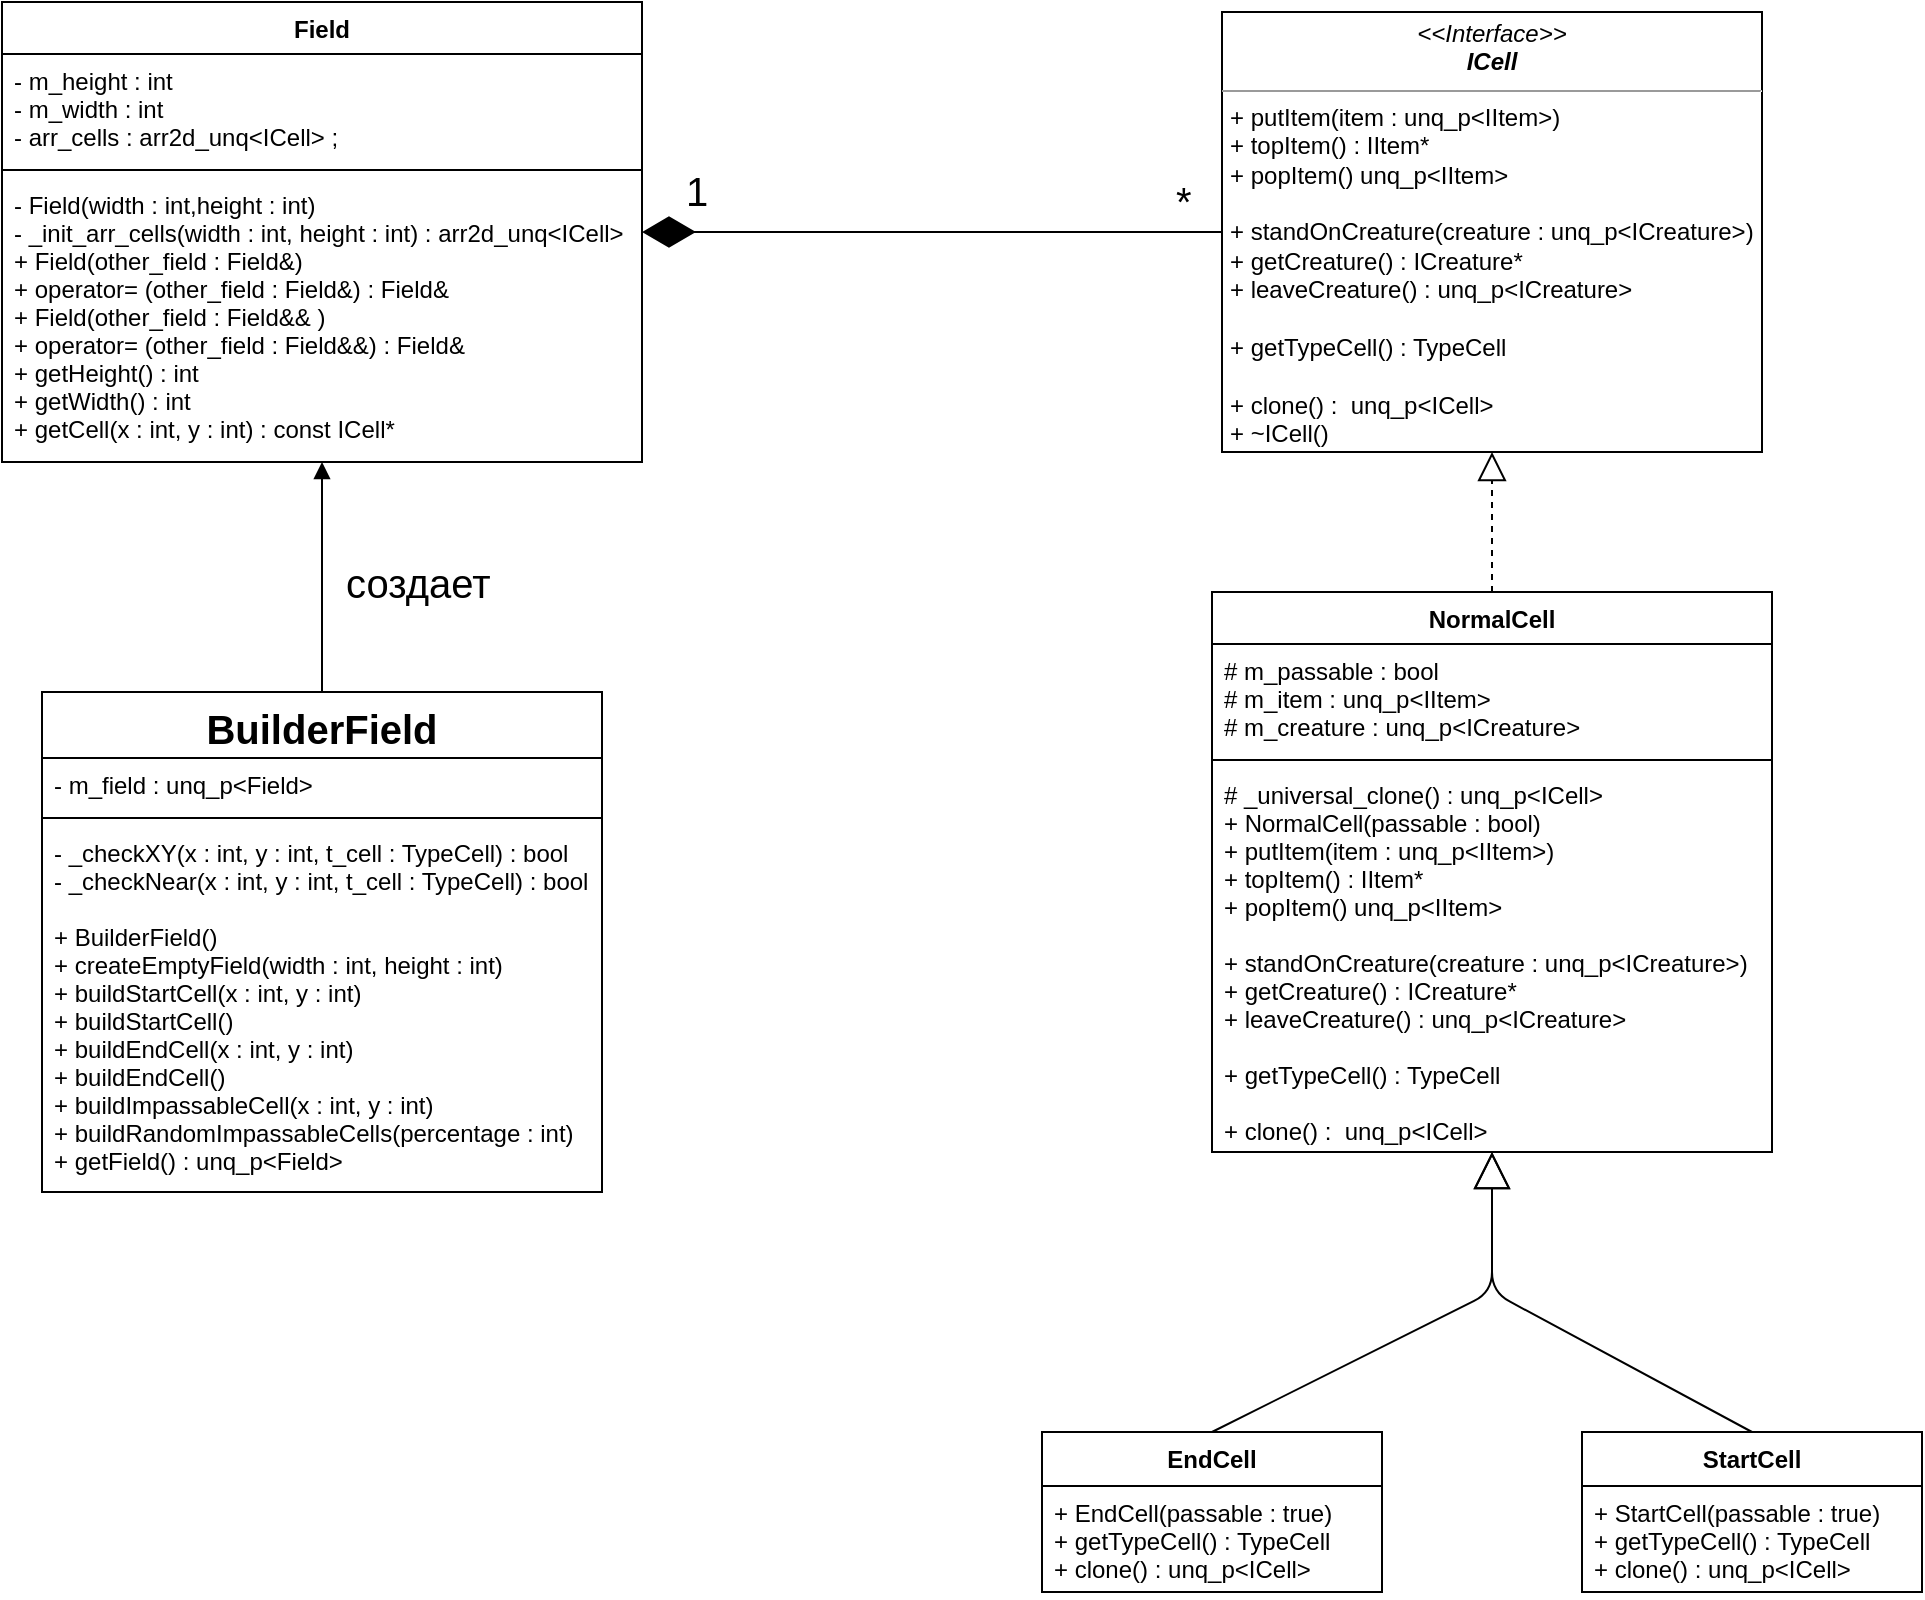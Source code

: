 <mxfile version="12.1.3" pages="1"><diagram id="6NzZA9vxbP3AMBp95HbO" name="Page-1"><mxGraphModel dx="1932" dy="854" grid="1" gridSize="10" guides="1" tooltips="1" connect="1" arrows="1" fold="1" page="1" pageScale="1" pageWidth="1600" pageHeight="1200" math="0" shadow="0"><root><mxCell id="0"/><mxCell id="1" parent="0"/><mxCell id="Gnr9dLTJw1Pz3nmwEyfN-3" value="Field" style="swimlane;fontStyle=1;align=center;verticalAlign=top;childLayout=stackLayout;horizontal=1;startSize=26;horizontalStack=0;resizeParent=1;resizeParentMax=0;resizeLast=0;collapsible=1;marginBottom=0;" vertex="1" parent="1"><mxGeometry x="550" y="315" width="320" height="230" as="geometry"/></mxCell><mxCell id="Gnr9dLTJw1Pz3nmwEyfN-4" value="- m_height : int&#10;- m_width : int &#10;- arr_cells : arr2d_unq&lt;ICell&gt; ;" style="text;strokeColor=none;fillColor=none;align=left;verticalAlign=top;spacingLeft=4;spacingRight=4;overflow=hidden;rotatable=0;points=[[0,0.5],[1,0.5]];portConstraint=eastwest;" vertex="1" parent="Gnr9dLTJw1Pz3nmwEyfN-3"><mxGeometry y="26" width="320" height="54" as="geometry"/></mxCell><mxCell id="Gnr9dLTJw1Pz3nmwEyfN-5" value="" style="line;strokeWidth=1;fillColor=none;align=left;verticalAlign=middle;spacingTop=-1;spacingLeft=3;spacingRight=3;rotatable=0;labelPosition=right;points=[];portConstraint=eastwest;" vertex="1" parent="Gnr9dLTJw1Pz3nmwEyfN-3"><mxGeometry y="80" width="320" height="8" as="geometry"/></mxCell><mxCell id="Gnr9dLTJw1Pz3nmwEyfN-6" value="- Field(width : int,height : int)&#10;- _init_arr_cells(width : int, height : int) : arr2d_unq&lt;ICell&gt;&#10;+ Field(other_field : Field&amp;)&#10;+ operator= (other_field : Field&amp;) : Field&amp;&#10;+ Field(other_field : Field&amp;&amp; ) &#10;+ operator= (other_field : Field&amp;&amp;) : Field&amp;&#10;+ getHeight() : int&#10;+ getWidth() : int&#10;+ getCell(x : int, y : int) : const ICell*&#10;" style="text;strokeColor=none;fillColor=none;align=left;verticalAlign=top;spacingLeft=4;spacingRight=4;overflow=hidden;rotatable=0;points=[[0,0.5],[1,0.5]];portConstraint=eastwest;" vertex="1" parent="Gnr9dLTJw1Pz3nmwEyfN-3"><mxGeometry y="88" width="320" height="142" as="geometry"/></mxCell><mxCell id="Gnr9dLTJw1Pz3nmwEyfN-19" value="&lt;p style=&quot;margin: 0px ; margin-top: 4px ; text-align: center&quot;&gt;&lt;i&gt;&amp;lt;&amp;lt;Interface&amp;gt;&amp;gt;&lt;/i&gt;&lt;br&gt;&lt;b&gt;&lt;i&gt;ICell&lt;/i&gt;&lt;/b&gt;&lt;/p&gt;&lt;hr size=&quot;1&quot;&gt;&lt;p style=&quot;margin: 0px ; margin-left: 4px&quot;&gt;+ putItem(item : unq_p&amp;lt;IItem&amp;gt;)&amp;nbsp;&lt;br style=&quot;padding: 0px ; margin: 0px&quot;&gt;+ topItem() : IItem*&lt;br style=&quot;padding: 0px ; margin: 0px&quot;&gt;+ popItem() unq_p&amp;lt;IItem&amp;gt;&lt;br style=&quot;padding: 0px ; margin: 0px&quot;&gt;&lt;br style=&quot;padding: 0px ; margin: 0px&quot;&gt;+ standOnCreature(creature : unq_p&amp;lt;ICreature&amp;gt;)&amp;nbsp;&lt;br style=&quot;padding: 0px ; margin: 0px&quot;&gt;+ getCreature() : ICreature*&amp;nbsp;&lt;br style=&quot;padding: 0px ; margin: 0px&quot;&gt;+ leaveCreature() : unq_p&amp;lt;ICreature&amp;gt;&lt;br style=&quot;padding: 0px ; margin: 0px&quot;&gt;&lt;br style=&quot;padding: 0px ; margin: 0px&quot;&gt;+ getTypeCell() : TypeCell&lt;br style=&quot;padding: 0px ; margin: 0px&quot;&gt;&lt;br style=&quot;padding: 0px ; margin: 0px&quot;&gt;+ clone() :&amp;nbsp;&amp;nbsp;unq_p&amp;lt;ICell&amp;gt;&amp;nbsp;&lt;br style=&quot;padding: 0px ; margin: 0px&quot;&gt;+ ~ICell()&lt;br&gt;&lt;/p&gt;" style="verticalAlign=top;align=left;overflow=fill;fontSize=12;fontFamily=Helvetica;html=1;" vertex="1" parent="1"><mxGeometry x="1160" y="320" width="270" height="220" as="geometry"/></mxCell><mxCell id="Gnr9dLTJw1Pz3nmwEyfN-20" value="NormalCell" style="swimlane;fontStyle=1;align=center;verticalAlign=top;childLayout=stackLayout;horizontal=1;startSize=26;horizontalStack=0;resizeParent=1;resizeParentMax=0;resizeLast=0;collapsible=1;marginBottom=0;" vertex="1" parent="1"><mxGeometry x="1155" y="610" width="280" height="280" as="geometry"/></mxCell><mxCell id="Gnr9dLTJw1Pz3nmwEyfN-21" value="# m_passable : bool&#10;# m_item : unq_p&lt;IItem&gt;&#10;# m_creature : unq_p&lt;ICreature&gt;" style="text;strokeColor=none;fillColor=none;align=left;verticalAlign=top;spacingLeft=4;spacingRight=4;overflow=hidden;rotatable=0;points=[[0,0.5],[1,0.5]];portConstraint=eastwest;" vertex="1" parent="Gnr9dLTJw1Pz3nmwEyfN-20"><mxGeometry y="26" width="280" height="54" as="geometry"/></mxCell><mxCell id="Gnr9dLTJw1Pz3nmwEyfN-22" value="" style="line;strokeWidth=1;fillColor=none;align=left;verticalAlign=middle;spacingTop=-1;spacingLeft=3;spacingRight=3;rotatable=0;labelPosition=right;points=[];portConstraint=eastwest;" vertex="1" parent="Gnr9dLTJw1Pz3nmwEyfN-20"><mxGeometry y="80" width="280" height="8" as="geometry"/></mxCell><mxCell id="Gnr9dLTJw1Pz3nmwEyfN-23" value="# _universal_clone() : unq_p&lt;ICell&gt;&#10;+ NormalCell(passable : bool) &#10;+ putItem(item : unq_p&lt;IItem&gt;) &#10;+ topItem() : IItem*&#10;+ popItem() unq_p&lt;IItem&gt;&#10;&#10;+ standOnCreature(creature : unq_p&lt;ICreature&gt;) &#10;+ getCreature() : ICreature* &#10;+ leaveCreature() : unq_p&lt;ICreature&gt;&#10;&#10;+ getTypeCell() : TypeCell&#10;&#10;+ clone() :  unq_p&lt;ICell&gt; " style="text;strokeColor=none;fillColor=none;align=left;verticalAlign=top;spacingLeft=4;spacingRight=4;overflow=hidden;rotatable=0;points=[[0,0.5],[1,0.5]];portConstraint=eastwest;" vertex="1" parent="Gnr9dLTJw1Pz3nmwEyfN-20"><mxGeometry y="88" width="280" height="192" as="geometry"/></mxCell><mxCell id="Gnr9dLTJw1Pz3nmwEyfN-24" value="" style="endArrow=block;dashed=1;endFill=0;endSize=12;html=1;exitX=0.5;exitY=0;exitDx=0;exitDy=0;" edge="1" parent="1" source="Gnr9dLTJw1Pz3nmwEyfN-20" target="Gnr9dLTJw1Pz3nmwEyfN-19"><mxGeometry width="160" relative="1" as="geometry"><mxPoint x="540" y="910" as="sourcePoint"/><mxPoint x="700" y="910" as="targetPoint"/></mxGeometry></mxCell><mxCell id="Gnr9dLTJw1Pz3nmwEyfN-27" value="EndCell" style="swimlane;fontStyle=1;align=center;verticalAlign=top;childLayout=stackLayout;horizontal=1;startSize=27;horizontalStack=0;resizeParent=1;resizeParentMax=0;resizeLast=0;collapsible=1;marginBottom=0;" vertex="1" parent="1"><mxGeometry x="1070" y="1030" width="170" height="80" as="geometry"/></mxCell><mxCell id="Gnr9dLTJw1Pz3nmwEyfN-30" value="+ EndCell(passable : true)&#10;+ getTypeCell() : TypeCell&#10;+ clone() : unq_p&lt;ICell&gt;" style="text;strokeColor=none;fillColor=none;align=left;verticalAlign=top;spacingLeft=4;spacingRight=4;overflow=hidden;rotatable=0;points=[[0,0.5],[1,0.5]];portConstraint=eastwest;" vertex="1" parent="Gnr9dLTJw1Pz3nmwEyfN-27"><mxGeometry y="27" width="170" height="53" as="geometry"/></mxCell><mxCell id="Gnr9dLTJw1Pz3nmwEyfN-32" value="StartCell" style="swimlane;fontStyle=1;align=center;verticalAlign=top;childLayout=stackLayout;horizontal=1;startSize=27;horizontalStack=0;resizeParent=1;resizeParentMax=0;resizeLast=0;collapsible=1;marginBottom=0;" vertex="1" parent="1"><mxGeometry x="1340" y="1030" width="170" height="80" as="geometry"/></mxCell><mxCell id="Gnr9dLTJw1Pz3nmwEyfN-33" value="+ StartCell(passable : true)&#10;+ getTypeCell() : TypeCell&#10;+ clone() : unq_p&lt;ICell&gt;" style="text;strokeColor=none;fillColor=none;align=left;verticalAlign=top;spacingLeft=4;spacingRight=4;overflow=hidden;rotatable=0;points=[[0,0.5],[1,0.5]];portConstraint=eastwest;" vertex="1" parent="Gnr9dLTJw1Pz3nmwEyfN-32"><mxGeometry y="27" width="170" height="53" as="geometry"/></mxCell><mxCell id="Gnr9dLTJw1Pz3nmwEyfN-34" value="" style="endArrow=block;endSize=16;endFill=0;html=1;exitX=0.5;exitY=0;exitDx=0;exitDy=0;" edge="1" parent="1" source="Gnr9dLTJw1Pz3nmwEyfN-27" target="Gnr9dLTJw1Pz3nmwEyfN-23"><mxGeometry width="160" relative="1" as="geometry"><mxPoint x="750" y="1090" as="sourcePoint"/><mxPoint x="1250" y="930" as="targetPoint"/><Array as="points"><mxPoint x="1295" y="960"/></Array></mxGeometry></mxCell><mxCell id="Gnr9dLTJw1Pz3nmwEyfN-35" value="" style="endArrow=block;endSize=16;endFill=0;html=1;exitX=0.5;exitY=0;exitDx=0;exitDy=0;" edge="1" parent="1" source="Gnr9dLTJw1Pz3nmwEyfN-32" target="Gnr9dLTJw1Pz3nmwEyfN-23"><mxGeometry width="160" relative="1" as="geometry"><mxPoint x="1160" y="1000" as="sourcePoint"/><mxPoint x="1300" y="940" as="targetPoint"/><Array as="points"><mxPoint x="1295" y="960"/></Array></mxGeometry></mxCell><mxCell id="Gnr9dLTJw1Pz3nmwEyfN-36" value="" style="endArrow=diamondThin;endFill=1;endSize=24;html=1;" edge="1" parent="1" source="Gnr9dLTJw1Pz3nmwEyfN-19" target="Gnr9dLTJw1Pz3nmwEyfN-3"><mxGeometry width="160" relative="1" as="geometry"><mxPoint x="920" y="430" as="sourcePoint"/><mxPoint x="960" y="410" as="targetPoint"/></mxGeometry></mxCell><mxCell id="Gnr9dLTJw1Pz3nmwEyfN-38" value="*" style="text;html=1;resizable=0;points=[];autosize=1;align=left;verticalAlign=top;spacingTop=-4;fontSize=20;" vertex="1" parent="1"><mxGeometry x="1135" y="400" width="20" height="20" as="geometry"/></mxCell><mxCell id="Gnr9dLTJw1Pz3nmwEyfN-39" value="1" style="text;html=1;resizable=0;points=[];autosize=1;align=left;verticalAlign=top;spacingTop=-4;fontSize=20;" vertex="1" parent="1"><mxGeometry x="890" y="395" width="30" height="30" as="geometry"/></mxCell><mxCell id="Gnr9dLTJw1Pz3nmwEyfN-40" value="BuilderField" style="swimlane;fontStyle=1;align=center;verticalAlign=top;childLayout=stackLayout;horizontal=1;startSize=33;horizontalStack=0;resizeParent=1;resizeParentMax=0;resizeLast=0;collapsible=1;marginBottom=0;fontSize=20;" vertex="1" parent="1"><mxGeometry x="570" y="660" width="280" height="250" as="geometry"/></mxCell><mxCell id="Gnr9dLTJw1Pz3nmwEyfN-41" value="- m_field : unq_p&lt;Field&gt;" style="text;strokeColor=none;fillColor=none;align=left;verticalAlign=top;spacingLeft=4;spacingRight=4;overflow=hidden;rotatable=0;points=[[0,0.5],[1,0.5]];portConstraint=eastwest;" vertex="1" parent="Gnr9dLTJw1Pz3nmwEyfN-40"><mxGeometry y="33" width="280" height="26" as="geometry"/></mxCell><mxCell id="Gnr9dLTJw1Pz3nmwEyfN-42" value="" style="line;strokeWidth=1;fillColor=none;align=left;verticalAlign=middle;spacingTop=-1;spacingLeft=3;spacingRight=3;rotatable=0;labelPosition=right;points=[];portConstraint=eastwest;" vertex="1" parent="Gnr9dLTJw1Pz3nmwEyfN-40"><mxGeometry y="59" width="280" height="8" as="geometry"/></mxCell><mxCell id="Gnr9dLTJw1Pz3nmwEyfN-43" value="- _checkXY(x : int, y : int, t_cell : TypeCell) : bool&#10;- _checkNear(x : int, y : int, t_cell : TypeCell) : bool&#10;&#10;+ BuilderField()&#10;+ createEmptyField(width : int, height : int) &#10;+ buildStartCell(x : int, y : int) &#10;+ buildStartCell() &#10;+ buildEndCell(x : int, y : int) &#10;+ buildEndCell() &#10;+ buildImpassableCell(x : int, y : int)&#10;+ buildRandomImpassableCells(percentage : int) &#10;+ getField() : unq_p&lt;Field&gt;&#10;" style="text;strokeColor=none;fillColor=none;align=left;verticalAlign=top;spacingLeft=4;spacingRight=4;overflow=hidden;rotatable=0;points=[[0,0.5],[1,0.5]];portConstraint=eastwest;" vertex="1" parent="Gnr9dLTJw1Pz3nmwEyfN-40"><mxGeometry y="67" width="280" height="183" as="geometry"/></mxCell><mxCell id="Gnr9dLTJw1Pz3nmwEyfN-44" value="создает" style="endArrow=block;endFill=1;html=1;edgeStyle=orthogonalEdgeStyle;align=left;verticalAlign=top;fontSize=20;exitX=0.5;exitY=0;exitDx=0;exitDy=0;" edge="1" parent="1" source="Gnr9dLTJw1Pz3nmwEyfN-40" target="Gnr9dLTJw1Pz3nmwEyfN-3"><mxGeometry x="0.45" y="-14" relative="1" as="geometry"><mxPoint x="540" y="550" as="sourcePoint"/><mxPoint x="700" y="550" as="targetPoint"/><Array as="points"/><mxPoint x="-4" y="10" as="offset"/></mxGeometry></mxCell><mxCell id="Gnr9dLTJw1Pz3nmwEyfN-45" value="" style="resizable=0;html=1;align=left;verticalAlign=bottom;labelBackgroundColor=#ffffff;fontSize=10;" connectable="0" vertex="1" parent="Gnr9dLTJw1Pz3nmwEyfN-44"><mxGeometry x="-1" relative="1" as="geometry"/></mxCell></root></mxGraphModel></diagram></mxfile>